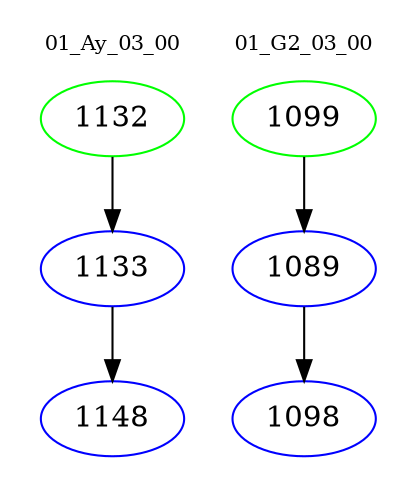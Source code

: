 digraph{
subgraph cluster_0 {
color = white
label = "01_Ay_03_00";
fontsize=10;
T0_1132 [label="1132", color="green"]
T0_1132 -> T0_1133 [color="black"]
T0_1133 [label="1133", color="blue"]
T0_1133 -> T0_1148 [color="black"]
T0_1148 [label="1148", color="blue"]
}
subgraph cluster_1 {
color = white
label = "01_G2_03_00";
fontsize=10;
T1_1099 [label="1099", color="green"]
T1_1099 -> T1_1089 [color="black"]
T1_1089 [label="1089", color="blue"]
T1_1089 -> T1_1098 [color="black"]
T1_1098 [label="1098", color="blue"]
}
}
